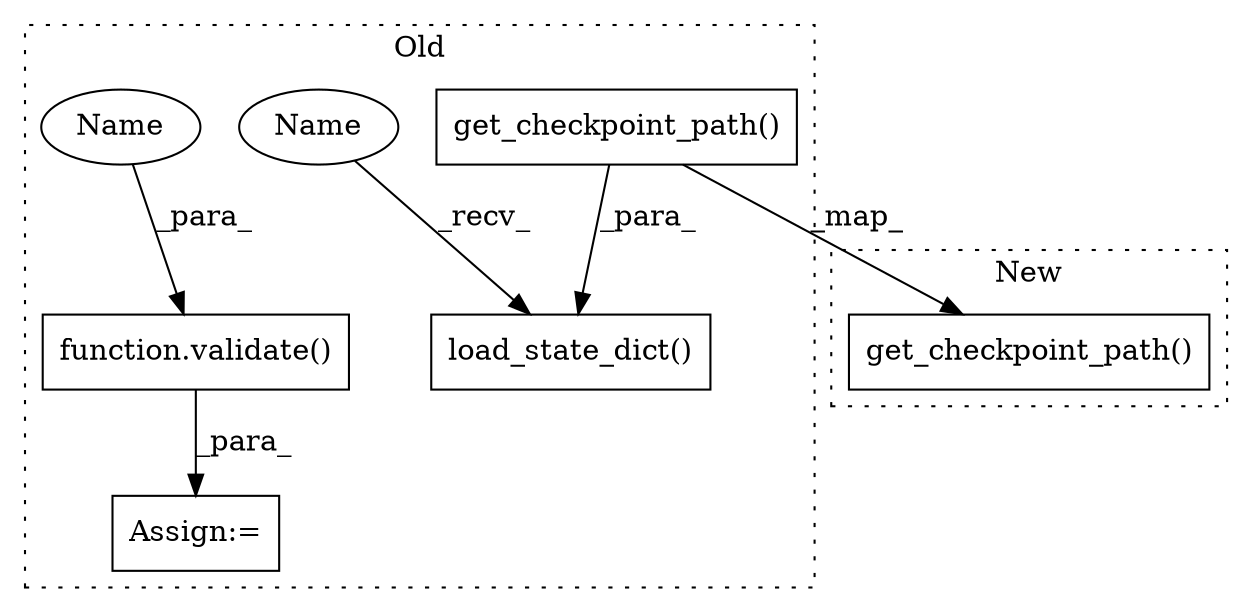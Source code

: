 digraph G {
subgraph cluster0 {
1 [label="get_checkpoint_path()" a="75" s="5905,5938" l="27,1" shape="box"];
3 [label="load_state_dict()" a="75" s="6004,6037" l="18,1" shape="box"];
4 [label="function.validate()" a="75" s="6050,6082" l="9,1" shape="box"];
5 [label="Assign:=" a="68" s="6047" l="3" shape="box"];
6 [label="Name" a="87" s="6075" l="1" shape="ellipse"];
7 [label="Name" a="87" s="6004" l="1" shape="ellipse"];
label = "Old";
style="dotted";
}
subgraph cluster1 {
2 [label="get_checkpoint_path()" a="75" s="5881,5914" l="27,1" shape="box"];
label = "New";
style="dotted";
}
1 -> 3 [label="_para_"];
1 -> 2 [label="_map_"];
4 -> 5 [label="_para_"];
6 -> 4 [label="_para_"];
7 -> 3 [label="_recv_"];
}